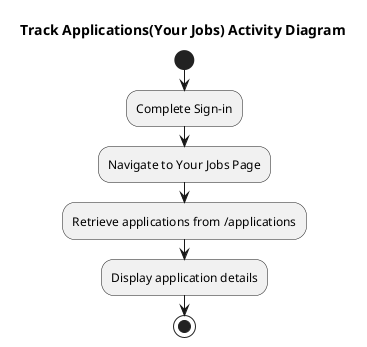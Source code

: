 @startuml Track Applications Activity Diagram
title Track Applications(Your Jobs) Activity Diagram

start

:Complete Sign-in;
:Navigate to Your Jobs Page;
:Retrieve applications from /applications;

:Display application details;

stop

@enduml
